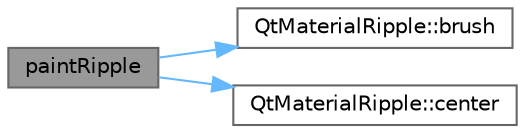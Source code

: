 digraph "paintRipple"
{
 // LATEX_PDF_SIZE
  bgcolor="transparent";
  edge [fontname=Helvetica,fontsize=10,labelfontname=Helvetica,labelfontsize=10];
  node [fontname=Helvetica,fontsize=10,shape=box,height=0.2,width=0.4];
  rankdir="LR";
  Node1 [id="Node000001",label="paintRipple",height=0.2,width=0.4,color="gray40", fillcolor="grey60", style="filled", fontcolor="black",tooltip="< 禁用拷贝"];
  Node1 -> Node2 [id="edge1_Node000001_Node000002",color="steelblue1",style="solid",tooltip=" "];
  Node2 [id="Node000002",label="QtMaterialRipple::brush",height=0.2,width=0.4,color="grey40", fillcolor="white", style="filled",URL="$class_qt_material_ripple.html#a2d2f7f3f9281a2f0cfa6c1b7eb3498cf",tooltip="获取水波纹画刷"];
  Node1 -> Node3 [id="edge2_Node000001_Node000003",color="steelblue1",style="solid",tooltip=" "];
  Node3 [id="Node000003",label="QtMaterialRipple::center",height=0.2,width=0.4,color="grey40", fillcolor="white", style="filled",URL="$class_qt_material_ripple.html#a5f359122d369d9f7e9d8a2854891b060",tooltip="获取水波纹中心点"];
}
